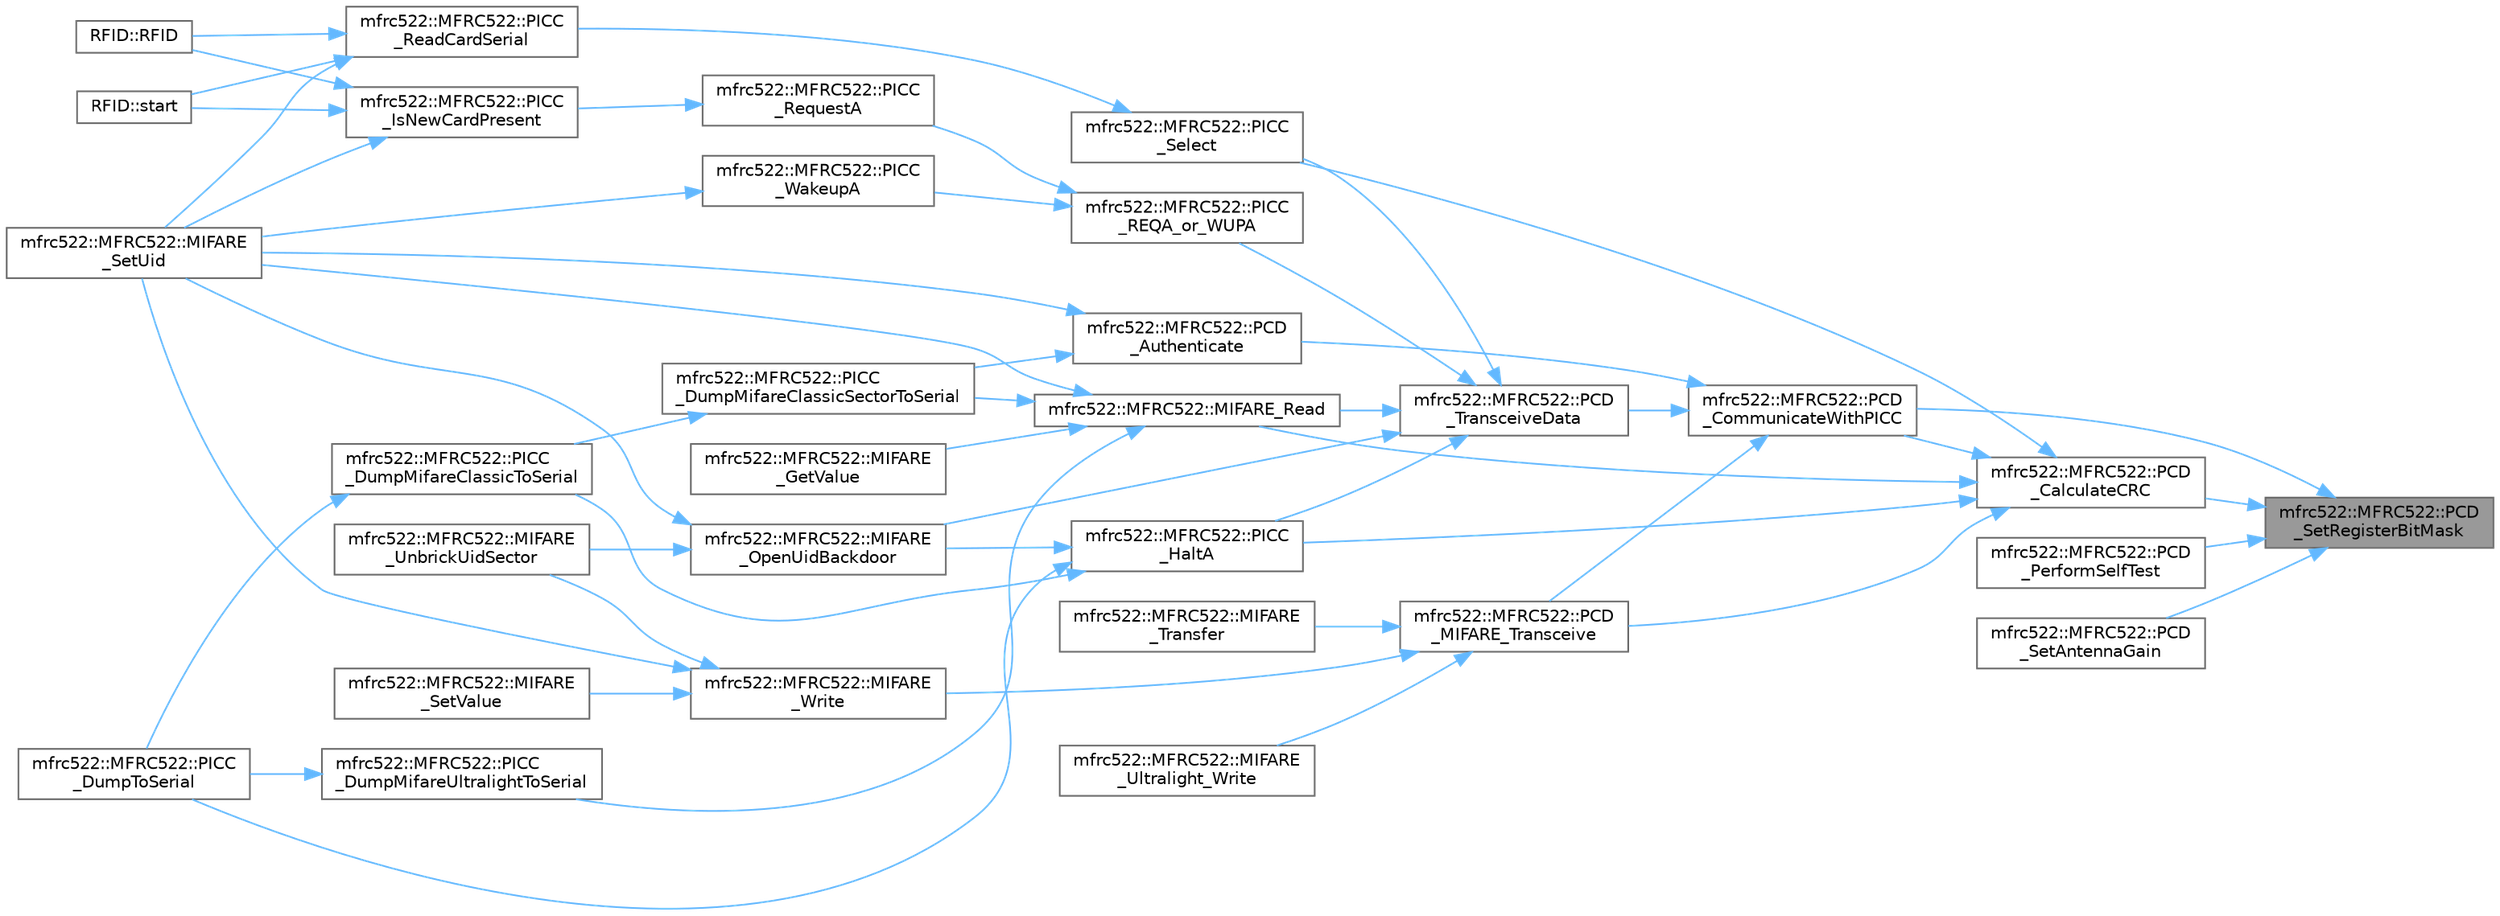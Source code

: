 digraph "mfrc522::MFRC522::PCD_SetRegisterBitMask"
{
 // LATEX_PDF_SIZE
  bgcolor="transparent";
  edge [fontname=Helvetica,fontsize=10,labelfontname=Helvetica,labelfontsize=10];
  node [fontname=Helvetica,fontsize=10,shape=box,height=0.2,width=0.4];
  rankdir="RL";
  Node1 [label="mfrc522::MFRC522::PCD\l_SetRegisterBitMask",height=0.2,width=0.4,color="gray40", fillcolor="grey60", style="filled", fontcolor="black",tooltip=" "];
  Node1 -> Node2 [dir="back",color="steelblue1",style="solid"];
  Node2 [label="mfrc522::MFRC522::PCD\l_CalculateCRC",height=0.2,width=0.4,color="grey40", fillcolor="white", style="filled",URL="$classmfrc522_1_1_m_f_r_c522.html#a5db7f98b9ace325a290f0d72e12bd05b",tooltip=" "];
  Node2 -> Node3 [dir="back",color="steelblue1",style="solid"];
  Node3 [label="mfrc522::MFRC522::MIFARE_Read",height=0.2,width=0.4,color="grey40", fillcolor="white", style="filled",URL="$classmfrc522_1_1_m_f_r_c522.html#a039f9df6672ed1c6b23678a374022959",tooltip=" "];
  Node3 -> Node4 [dir="back",color="steelblue1",style="solid"];
  Node4 [label="mfrc522::MFRC522::MIFARE\l_GetValue",height=0.2,width=0.4,color="grey40", fillcolor="white", style="filled",URL="$classmfrc522_1_1_m_f_r_c522.html#abf16c5a992c8692c2cf4f65e6ad19a13",tooltip=" "];
  Node3 -> Node5 [dir="back",color="steelblue1",style="solid"];
  Node5 [label="mfrc522::MFRC522::MIFARE\l_SetUid",height=0.2,width=0.4,color="grey40", fillcolor="white", style="filled",URL="$classmfrc522_1_1_m_f_r_c522.html#a2f11484ff5d5ff2b70590b1c04c313fd",tooltip=" "];
  Node3 -> Node6 [dir="back",color="steelblue1",style="solid"];
  Node6 [label="mfrc522::MFRC522::PICC\l_DumpMifareClassicSectorToSerial",height=0.2,width=0.4,color="grey40", fillcolor="white", style="filled",URL="$classmfrc522_1_1_m_f_r_c522.html#a8517bd5b6752cc42da0bb6cb0ade3e0b",tooltip=" "];
  Node6 -> Node7 [dir="back",color="steelblue1",style="solid"];
  Node7 [label="mfrc522::MFRC522::PICC\l_DumpMifareClassicToSerial",height=0.2,width=0.4,color="grey40", fillcolor="white", style="filled",URL="$classmfrc522_1_1_m_f_r_c522.html#a6a0c6040b5f66d0a37b407f11a1a531a",tooltip=" "];
  Node7 -> Node8 [dir="back",color="steelblue1",style="solid"];
  Node8 [label="mfrc522::MFRC522::PICC\l_DumpToSerial",height=0.2,width=0.4,color="grey40", fillcolor="white", style="filled",URL="$classmfrc522_1_1_m_f_r_c522.html#a98d66dfc8460ae366a56d3762bcd278a",tooltip=" "];
  Node3 -> Node9 [dir="back",color="steelblue1",style="solid"];
  Node9 [label="mfrc522::MFRC522::PICC\l_DumpMifareUltralightToSerial",height=0.2,width=0.4,color="grey40", fillcolor="white", style="filled",URL="$classmfrc522_1_1_m_f_r_c522.html#a4ca5c68d509a9ead4d6d551e8c10bd40",tooltip=" "];
  Node9 -> Node8 [dir="back",color="steelblue1",style="solid"];
  Node2 -> Node10 [dir="back",color="steelblue1",style="solid"];
  Node10 [label="mfrc522::MFRC522::PCD\l_CommunicateWithPICC",height=0.2,width=0.4,color="grey40", fillcolor="white", style="filled",URL="$classmfrc522_1_1_m_f_r_c522.html#a366fced589c1009264d5c2410c06b03e",tooltip=" "];
  Node10 -> Node11 [dir="back",color="steelblue1",style="solid"];
  Node11 [label="mfrc522::MFRC522::PCD\l_Authenticate",height=0.2,width=0.4,color="grey40", fillcolor="white", style="filled",URL="$classmfrc522_1_1_m_f_r_c522.html#a86a252950d51b7cca3ca72f70d8cb24c",tooltip=" "];
  Node11 -> Node5 [dir="back",color="steelblue1",style="solid"];
  Node11 -> Node6 [dir="back",color="steelblue1",style="solid"];
  Node10 -> Node12 [dir="back",color="steelblue1",style="solid"];
  Node12 [label="mfrc522::MFRC522::PCD\l_MIFARE_Transceive",height=0.2,width=0.4,color="grey40", fillcolor="white", style="filled",URL="$classmfrc522_1_1_m_f_r_c522.html#a73c639f5869b7d6c23d8c1cc5aa2178e",tooltip=" "];
  Node12 -> Node13 [dir="back",color="steelblue1",style="solid"];
  Node13 [label="mfrc522::MFRC522::MIFARE\l_Transfer",height=0.2,width=0.4,color="grey40", fillcolor="white", style="filled",URL="$classmfrc522_1_1_m_f_r_c522.html#a3b85e9b839756a4eb516195ef498ce58",tooltip=" "];
  Node12 -> Node14 [dir="back",color="steelblue1",style="solid"];
  Node14 [label="mfrc522::MFRC522::MIFARE\l_Ultralight_Write",height=0.2,width=0.4,color="grey40", fillcolor="white", style="filled",URL="$classmfrc522_1_1_m_f_r_c522.html#afcd5d913410ed3694fab339f311b93de",tooltip=" "];
  Node12 -> Node15 [dir="back",color="steelblue1",style="solid"];
  Node15 [label="mfrc522::MFRC522::MIFARE\l_Write",height=0.2,width=0.4,color="grey40", fillcolor="white", style="filled",URL="$classmfrc522_1_1_m_f_r_c522.html#a50b62d0ea4b1ab35d5275227fcbfaa5f",tooltip=" "];
  Node15 -> Node5 [dir="back",color="steelblue1",style="solid"];
  Node15 -> Node16 [dir="back",color="steelblue1",style="solid"];
  Node16 [label="mfrc522::MFRC522::MIFARE\l_SetValue",height=0.2,width=0.4,color="grey40", fillcolor="white", style="filled",URL="$classmfrc522_1_1_m_f_r_c522.html#a1733fb64ad8fa119e3fe945d6287d059",tooltip=" "];
  Node15 -> Node17 [dir="back",color="steelblue1",style="solid"];
  Node17 [label="mfrc522::MFRC522::MIFARE\l_UnbrickUidSector",height=0.2,width=0.4,color="grey40", fillcolor="white", style="filled",URL="$classmfrc522_1_1_m_f_r_c522.html#a2ff9002344e9ee1fa0be91d2f56e1d5c",tooltip=" "];
  Node10 -> Node18 [dir="back",color="steelblue1",style="solid"];
  Node18 [label="mfrc522::MFRC522::PCD\l_TransceiveData",height=0.2,width=0.4,color="grey40", fillcolor="white", style="filled",URL="$classmfrc522_1_1_m_f_r_c522.html#a6ae256b84102fb140f600f452f4ef231",tooltip=" "];
  Node18 -> Node19 [dir="back",color="steelblue1",style="solid"];
  Node19 [label="mfrc522::MFRC522::MIFARE\l_OpenUidBackdoor",height=0.2,width=0.4,color="grey40", fillcolor="white", style="filled",URL="$classmfrc522_1_1_m_f_r_c522.html#ad10ff428a8a4e48a816237093a19849a",tooltip=" "];
  Node19 -> Node5 [dir="back",color="steelblue1",style="solid"];
  Node19 -> Node17 [dir="back",color="steelblue1",style="solid"];
  Node18 -> Node3 [dir="back",color="steelblue1",style="solid"];
  Node18 -> Node20 [dir="back",color="steelblue1",style="solid"];
  Node20 [label="mfrc522::MFRC522::PICC\l_HaltA",height=0.2,width=0.4,color="grey40", fillcolor="white", style="filled",URL="$classmfrc522_1_1_m_f_r_c522.html#adbb992156ffda4bfc7847620921454f3",tooltip=" "];
  Node20 -> Node19 [dir="back",color="steelblue1",style="solid"];
  Node20 -> Node7 [dir="back",color="steelblue1",style="solid"];
  Node20 -> Node8 [dir="back",color="steelblue1",style="solid"];
  Node18 -> Node21 [dir="back",color="steelblue1",style="solid"];
  Node21 [label="mfrc522::MFRC522::PICC\l_REQA_or_WUPA",height=0.2,width=0.4,color="grey40", fillcolor="white", style="filled",URL="$classmfrc522_1_1_m_f_r_c522.html#a3a28f6484ea6b1ed85745512da6ab775",tooltip=" "];
  Node21 -> Node22 [dir="back",color="steelblue1",style="solid"];
  Node22 [label="mfrc522::MFRC522::PICC\l_RequestA",height=0.2,width=0.4,color="grey40", fillcolor="white", style="filled",URL="$classmfrc522_1_1_m_f_r_c522.html#a44dd708016d31efc20bd2dbdb1f67aaf",tooltip=" "];
  Node22 -> Node23 [dir="back",color="steelblue1",style="solid"];
  Node23 [label="mfrc522::MFRC522::PICC\l_IsNewCardPresent",height=0.2,width=0.4,color="grey40", fillcolor="white", style="filled",URL="$classmfrc522_1_1_m_f_r_c522.html#a8b123b82f4f6dffa7a88e8b61f2806a3",tooltip=" "];
  Node23 -> Node5 [dir="back",color="steelblue1",style="solid"];
  Node23 -> Node24 [dir="back",color="steelblue1",style="solid"];
  Node24 [label="RFID::RFID",height=0.2,width=0.4,color="grey40", fillcolor="white", style="filled",URL="$class_r_f_i_d.html#a91e8d4d6abb74ae099f9144d553db6ed",tooltip=" "];
  Node23 -> Node25 [dir="back",color="steelblue1",style="solid"];
  Node25 [label="RFID::start",height=0.2,width=0.4,color="grey40", fillcolor="white", style="filled",URL="$class_r_f_i_d.html#a8a7a0e6133646a29c2102cc1b1633650",tooltip=" "];
  Node21 -> Node26 [dir="back",color="steelblue1",style="solid"];
  Node26 [label="mfrc522::MFRC522::PICC\l_WakeupA",height=0.2,width=0.4,color="grey40", fillcolor="white", style="filled",URL="$classmfrc522_1_1_m_f_r_c522.html#add1b450123e4670d88e0b6cb2ddca0c7",tooltip=" "];
  Node26 -> Node5 [dir="back",color="steelblue1",style="solid"];
  Node18 -> Node27 [dir="back",color="steelblue1",style="solid"];
  Node27 [label="mfrc522::MFRC522::PICC\l_Select",height=0.2,width=0.4,color="grey40", fillcolor="white", style="filled",URL="$classmfrc522_1_1_m_f_r_c522.html#a73adcb5681de77c62ac14b6347d909d2",tooltip=" "];
  Node27 -> Node28 [dir="back",color="steelblue1",style="solid"];
  Node28 [label="mfrc522::MFRC522::PICC\l_ReadCardSerial",height=0.2,width=0.4,color="grey40", fillcolor="white", style="filled",URL="$classmfrc522_1_1_m_f_r_c522.html#abc5229168077788c4ba0c67c568f479e",tooltip=" "];
  Node28 -> Node5 [dir="back",color="steelblue1",style="solid"];
  Node28 -> Node24 [dir="back",color="steelblue1",style="solid"];
  Node28 -> Node25 [dir="back",color="steelblue1",style="solid"];
  Node2 -> Node12 [dir="back",color="steelblue1",style="solid"];
  Node2 -> Node20 [dir="back",color="steelblue1",style="solid"];
  Node2 -> Node27 [dir="back",color="steelblue1",style="solid"];
  Node1 -> Node10 [dir="back",color="steelblue1",style="solid"];
  Node1 -> Node29 [dir="back",color="steelblue1",style="solid"];
  Node29 [label="mfrc522::MFRC522::PCD\l_PerformSelfTest",height=0.2,width=0.4,color="grey40", fillcolor="white", style="filled",URL="$classmfrc522_1_1_m_f_r_c522.html#aabf66fe43403f40968049a2a87f0026d",tooltip=" "];
  Node1 -> Node30 [dir="back",color="steelblue1",style="solid"];
  Node30 [label="mfrc522::MFRC522::PCD\l_SetAntennaGain",height=0.2,width=0.4,color="grey40", fillcolor="white", style="filled",URL="$classmfrc522_1_1_m_f_r_c522.html#a245f57d7ea35bfb3ea818171abb18b4b",tooltip=" "];
}

